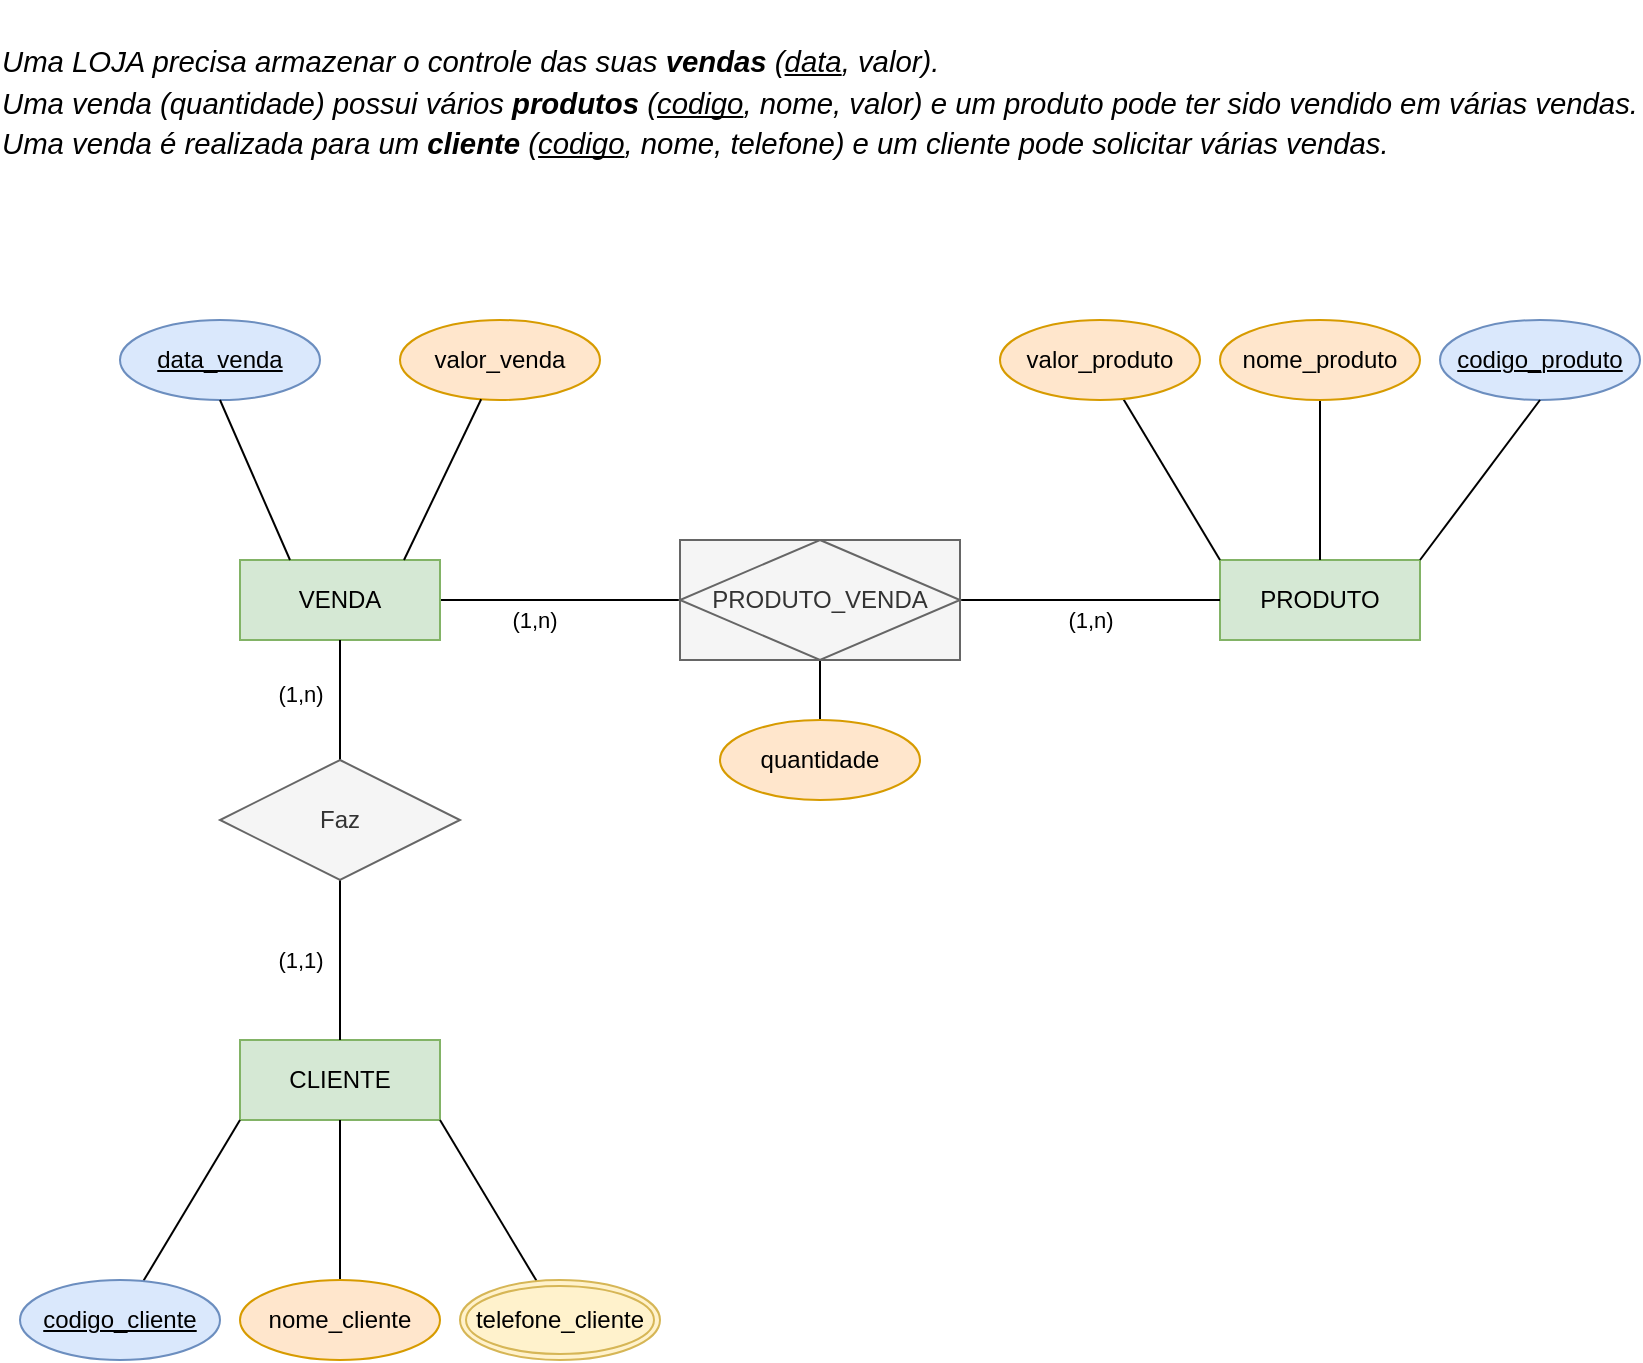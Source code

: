 <mxfile version="26.1.1">
  <diagram name="Exemplo2" id="3qcL7FlMovwDN7ftDlj3">
    <mxGraphModel dx="1509" dy="821" grid="1" gridSize="10" guides="1" tooltips="1" connect="1" arrows="1" fold="1" page="1" pageScale="1" pageWidth="827" pageHeight="1169" math="0" shadow="0">
      <root>
        <mxCell id="0" />
        <mxCell id="1" parent="0" />
        <mxCell id="CTBfK1z61wICgjDNCISH-36" value="&lt;span id=&quot;docs-internal-guid-e1e06833-7fff-f534-a1fb-dd8257490da4&quot;&gt;&lt;p style=&quot;line-height:1.38;text-align: justify;margin-top:0pt;margin-bottom:0pt;&quot; dir=&quot;ltr&quot;&gt;&lt;span style=&quot;font-size: 11pt; font-family: Arial, sans-serif; background-color: transparent; font-style: italic; font-variant-numeric: normal; font-variant-east-asian: normal; font-variant-alternates: normal; font-variant-position: normal; font-variant-emoji: normal; vertical-align: baseline; white-space-collapse: preserve;&quot;&gt;Uma LOJA precisa armazenar o controle das suas &lt;/span&gt;&lt;span style=&quot;font-size: 11pt; font-family: Arial, sans-serif; background-color: transparent; font-weight: 700; font-style: italic; font-variant-numeric: normal; font-variant-east-asian: normal; font-variant-alternates: normal; font-variant-position: normal; font-variant-emoji: normal; vertical-align: baseline; white-space-collapse: preserve;&quot;&gt;vendas &lt;/span&gt;&lt;span style=&quot;font-size: 11pt; font-family: Arial, sans-serif; background-color: transparent; font-style: italic; font-variant-numeric: normal; font-variant-east-asian: normal; font-variant-alternates: normal; font-variant-position: normal; font-variant-emoji: normal; vertical-align: baseline; white-space-collapse: preserve;&quot;&gt;(&lt;/span&gt;&lt;span style=&quot;font-size: 11pt; font-family: Arial, sans-serif; background-color: transparent; font-style: italic; font-variant-numeric: normal; font-variant-east-asian: normal; font-variant-alternates: normal; font-variant-position: normal; font-variant-emoji: normal; text-decoration-line: underline; text-decoration-skip-ink: none; vertical-align: baseline; white-space-collapse: preserve;&quot;&gt;data&lt;/span&gt;&lt;span style=&quot;font-size: 11pt; font-family: Arial, sans-serif; background-color: transparent; font-style: italic; font-variant-numeric: normal; font-variant-east-asian: normal; font-variant-alternates: normal; font-variant-position: normal; font-variant-emoji: normal; vertical-align: baseline; white-space-collapse: preserve;&quot;&gt;, valor).&lt;/span&gt;&lt;/p&gt;&lt;p style=&quot;line-height:1.38;text-align: justify;margin-top:0pt;margin-bottom:0pt;&quot; dir=&quot;ltr&quot;&gt;&lt;span style=&quot;font-size: 11pt; font-family: Arial, sans-serif; background-color: transparent; font-style: italic; font-variant-numeric: normal; font-variant-east-asian: normal; font-variant-alternates: normal; font-variant-position: normal; font-variant-emoji: normal; vertical-align: baseline; white-space-collapse: preserve;&quot;&gt;Uma venda (quantidade) possui vários &lt;/span&gt;&lt;span style=&quot;font-size: 11pt; font-family: Arial, sans-serif; background-color: transparent; font-weight: 700; font-style: italic; font-variant-numeric: normal; font-variant-east-asian: normal; font-variant-alternates: normal; font-variant-position: normal; font-variant-emoji: normal; vertical-align: baseline; white-space-collapse: preserve;&quot;&gt;produtos &lt;/span&gt;&lt;span style=&quot;font-size: 11pt; font-family: Arial, sans-serif; background-color: transparent; font-style: italic; font-variant-numeric: normal; font-variant-east-asian: normal; font-variant-alternates: normal; font-variant-position: normal; font-variant-emoji: normal; vertical-align: baseline; white-space-collapse: preserve;&quot;&gt;(&lt;/span&gt;&lt;span style=&quot;font-size: 11pt; font-family: Arial, sans-serif; background-color: transparent; font-style: italic; font-variant-numeric: normal; font-variant-east-asian: normal; font-variant-alternates: normal; font-variant-position: normal; font-variant-emoji: normal; text-decoration-line: underline; text-decoration-skip-ink: none; vertical-align: baseline; white-space-collapse: preserve;&quot;&gt;codigo&lt;/span&gt;&lt;span style=&quot;font-size: 11pt; font-family: Arial, sans-serif; background-color: transparent; font-style: italic; font-variant-numeric: normal; font-variant-east-asian: normal; font-variant-alternates: normal; font-variant-position: normal; font-variant-emoji: normal; vertical-align: baseline; white-space-collapse: preserve;&quot;&gt;, nome, valor) e um produto pode ter sido vendido em várias vendas. Uma venda é realizada para um &lt;/span&gt;&lt;span style=&quot;font-size: 11pt; font-family: Arial, sans-serif; background-color: transparent; font-weight: 700; font-style: italic; font-variant-numeric: normal; font-variant-east-asian: normal; font-variant-alternates: normal; font-variant-position: normal; font-variant-emoji: normal; vertical-align: baseline; white-space-collapse: preserve;&quot;&gt;cliente &lt;/span&gt;&lt;span style=&quot;font-size: 11pt; font-family: Arial, sans-serif; background-color: transparent; font-style: italic; font-variant-numeric: normal; font-variant-east-asian: normal; font-variant-alternates: normal; font-variant-position: normal; font-variant-emoji: normal; vertical-align: baseline; white-space-collapse: preserve;&quot;&gt;(&lt;/span&gt;&lt;span style=&quot;font-size: 11pt; font-family: Arial, sans-serif; background-color: transparent; font-style: italic; font-variant-numeric: normal; font-variant-east-asian: normal; font-variant-alternates: normal; font-variant-position: normal; font-variant-emoji: normal; text-decoration-line: underline; text-decoration-skip-ink: none; vertical-align: baseline; white-space-collapse: preserve;&quot;&gt;codigo&lt;/span&gt;&lt;span style=&quot;font-size: 11pt; font-family: Arial, sans-serif; background-color: transparent; font-style: italic; font-variant-numeric: normal; font-variant-east-asian: normal; font-variant-alternates: normal; font-variant-position: normal; font-variant-emoji: normal; vertical-align: baseline; white-space-collapse: preserve;&quot;&gt;, nome, telefone) e um cliente pode solicitar várias vendas.&lt;/span&gt;&lt;/p&gt;&lt;div&gt;&lt;span style=&quot;font-size: 11pt; font-family: Arial, sans-serif; background-color: transparent; font-style: italic; font-variant-numeric: normal; font-variant-east-asian: normal; font-variant-alternates: normal; font-variant-position: normal; font-variant-emoji: normal; vertical-align: baseline; white-space-collapse: preserve;&quot;&gt;&lt;br&gt;&lt;/span&gt;&lt;/div&gt;&lt;/span&gt;" style="text;html=1;align=center;verticalAlign=middle;whiteSpace=wrap;rounded=0;" vertex="1" parent="1">
          <mxGeometry width="820" height="120" as="geometry" />
        </mxCell>
        <mxCell id="CTBfK1z61wICgjDNCISH-39" value="CLIENTE" style="whiteSpace=wrap;html=1;align=center;fillColor=#d5e8d4;strokeColor=#82b366;" vertex="1" parent="1">
          <mxGeometry x="120" y="520" width="100" height="40" as="geometry" />
        </mxCell>
        <mxCell id="CTBfK1z61wICgjDNCISH-75" style="rounded=0;orthogonalLoop=1;jettySize=auto;html=1;entryX=0;entryY=0.5;entryDx=0;entryDy=0;endArrow=none;startFill=0;" edge="1" parent="1" source="CTBfK1z61wICgjDNCISH-40" target="CTBfK1z61wICgjDNCISH-74">
          <mxGeometry relative="1" as="geometry" />
        </mxCell>
        <mxCell id="CTBfK1z61wICgjDNCISH-77" value="(1,n)" style="edgeLabel;html=1;align=center;verticalAlign=middle;resizable=0;points=[];" vertex="1" connectable="0" parent="CTBfK1z61wICgjDNCISH-75">
          <mxGeometry x="-0.218" relative="1" as="geometry">
            <mxPoint y="10" as="offset" />
          </mxGeometry>
        </mxCell>
        <mxCell id="CTBfK1z61wICgjDNCISH-40" value="VENDA" style="whiteSpace=wrap;html=1;align=center;fillColor=#d5e8d4;strokeColor=#82b366;" vertex="1" parent="1">
          <mxGeometry x="120" y="280" width="100" height="40" as="geometry" />
        </mxCell>
        <mxCell id="CTBfK1z61wICgjDNCISH-41" value="PRODUTO" style="whiteSpace=wrap;html=1;align=center;fillColor=#d5e8d4;strokeColor=#82b366;" vertex="1" parent="1">
          <mxGeometry x="610" y="280" width="100" height="40" as="geometry" />
        </mxCell>
        <mxCell id="CTBfK1z61wICgjDNCISH-45" value="data_venda" style="ellipse;whiteSpace=wrap;html=1;align=center;fontStyle=4;fillColor=#dae8fc;strokeColor=#6c8ebf;" vertex="1" parent="1">
          <mxGeometry x="60" y="160" width="100" height="40" as="geometry" />
        </mxCell>
        <mxCell id="CTBfK1z61wICgjDNCISH-56" style="rounded=0;orthogonalLoop=1;jettySize=auto;html=1;entryX=0;entryY=1;entryDx=0;entryDy=0;endArrow=none;startFill=0;" edge="1" parent="1" source="CTBfK1z61wICgjDNCISH-47" target="CTBfK1z61wICgjDNCISH-39">
          <mxGeometry relative="1" as="geometry" />
        </mxCell>
        <mxCell id="CTBfK1z61wICgjDNCISH-47" value="codigo_cliente" style="ellipse;whiteSpace=wrap;html=1;align=center;fontStyle=4;fillColor=#dae8fc;strokeColor=#6c8ebf;" vertex="1" parent="1">
          <mxGeometry x="10" y="640" width="100" height="40" as="geometry" />
        </mxCell>
        <mxCell id="CTBfK1z61wICgjDNCISH-48" value="codigo_produto" style="ellipse;whiteSpace=wrap;html=1;align=center;fontStyle=4;fillColor=#dae8fc;strokeColor=#6c8ebf;" vertex="1" parent="1">
          <mxGeometry x="720" y="160" width="100" height="40" as="geometry" />
        </mxCell>
        <mxCell id="CTBfK1z61wICgjDNCISH-51" value="" style="endArrow=none;html=1;rounded=0;exitX=0.25;exitY=0;exitDx=0;exitDy=0;entryX=0.5;entryY=1;entryDx=0;entryDy=0;" edge="1" parent="1" source="CTBfK1z61wICgjDNCISH-40" target="CTBfK1z61wICgjDNCISH-45">
          <mxGeometry relative="1" as="geometry">
            <mxPoint x="385" y="390" as="sourcePoint" />
            <mxPoint x="485" y="340" as="targetPoint" />
          </mxGeometry>
        </mxCell>
        <mxCell id="CTBfK1z61wICgjDNCISH-52" value="" style="endArrow=none;html=1;rounded=0;entryX=1;entryY=0;entryDx=0;entryDy=0;exitX=0.5;exitY=1;exitDx=0;exitDy=0;" edge="1" parent="1" source="CTBfK1z61wICgjDNCISH-48" target="CTBfK1z61wICgjDNCISH-41">
          <mxGeometry relative="1" as="geometry">
            <mxPoint x="330" y="340" as="sourcePoint" />
            <mxPoint x="490" y="340" as="targetPoint" />
          </mxGeometry>
        </mxCell>
        <mxCell id="CTBfK1z61wICgjDNCISH-57" style="rounded=0;orthogonalLoop=1;jettySize=auto;html=1;endArrow=none;startFill=0;" edge="1" parent="1" source="CTBfK1z61wICgjDNCISH-53" target="CTBfK1z61wICgjDNCISH-39">
          <mxGeometry relative="1" as="geometry" />
        </mxCell>
        <mxCell id="CTBfK1z61wICgjDNCISH-53" value="nome_cliente" style="ellipse;whiteSpace=wrap;html=1;align=center;fillColor=#ffe6cc;strokeColor=#d79b00;" vertex="1" parent="1">
          <mxGeometry x="120" y="640" width="100" height="40" as="geometry" />
        </mxCell>
        <mxCell id="CTBfK1z61wICgjDNCISH-58" style="rounded=0;orthogonalLoop=1;jettySize=auto;html=1;entryX=1;entryY=1;entryDx=0;entryDy=0;endArrow=none;startFill=0;" edge="1" parent="1" source="CTBfK1z61wICgjDNCISH-54" target="CTBfK1z61wICgjDNCISH-39">
          <mxGeometry relative="1" as="geometry">
            <mxPoint x="290" y="560" as="targetPoint" />
          </mxGeometry>
        </mxCell>
        <mxCell id="CTBfK1z61wICgjDNCISH-54" value="telefone_cliente" style="ellipse;shape=doubleEllipse;margin=3;whiteSpace=wrap;html=1;align=center;fillColor=#fff2cc;strokeColor=#d6b656;" vertex="1" parent="1">
          <mxGeometry x="230" y="640" width="100" height="40" as="geometry" />
        </mxCell>
        <mxCell id="CTBfK1z61wICgjDNCISH-59" value="valor_venda" style="ellipse;whiteSpace=wrap;html=1;align=center;fillColor=#ffe6cc;strokeColor=#d79b00;" vertex="1" parent="1">
          <mxGeometry x="200" y="160" width="100" height="40" as="geometry" />
        </mxCell>
        <mxCell id="CTBfK1z61wICgjDNCISH-64" style="rounded=0;orthogonalLoop=1;jettySize=auto;html=1;entryX=0.5;entryY=0;entryDx=0;entryDy=0;endArrow=none;startFill=0;" edge="1" parent="1" source="CTBfK1z61wICgjDNCISH-60" target="CTBfK1z61wICgjDNCISH-41">
          <mxGeometry relative="1" as="geometry" />
        </mxCell>
        <mxCell id="CTBfK1z61wICgjDNCISH-60" value="nome_produto" style="ellipse;whiteSpace=wrap;html=1;align=center;fillColor=#ffe6cc;strokeColor=#d79b00;" vertex="1" parent="1">
          <mxGeometry x="610" y="160" width="100" height="40" as="geometry" />
        </mxCell>
        <mxCell id="CTBfK1z61wICgjDNCISH-63" style="rounded=0;orthogonalLoop=1;jettySize=auto;html=1;entryX=0;entryY=0;entryDx=0;entryDy=0;endArrow=none;startFill=0;" edge="1" parent="1" source="CTBfK1z61wICgjDNCISH-61" target="CTBfK1z61wICgjDNCISH-41">
          <mxGeometry relative="1" as="geometry" />
        </mxCell>
        <mxCell id="CTBfK1z61wICgjDNCISH-61" value="valor_produto" style="ellipse;whiteSpace=wrap;html=1;align=center;fillColor=#ffe6cc;strokeColor=#d79b00;" vertex="1" parent="1">
          <mxGeometry x="500" y="160" width="100" height="40" as="geometry" />
        </mxCell>
        <mxCell id="CTBfK1z61wICgjDNCISH-65" style="rounded=0;orthogonalLoop=1;jettySize=auto;html=1;entryX=0.82;entryY=0;entryDx=0;entryDy=0;endArrow=none;startFill=0;entryPerimeter=0;" edge="1" parent="1" source="CTBfK1z61wICgjDNCISH-59" target="CTBfK1z61wICgjDNCISH-40">
          <mxGeometry relative="1" as="geometry" />
        </mxCell>
        <mxCell id="CTBfK1z61wICgjDNCISH-67" style="rounded=0;orthogonalLoop=1;jettySize=auto;html=1;entryX=0.5;entryY=1;entryDx=0;entryDy=0;endArrow=none;startFill=0;" edge="1" parent="1" source="CTBfK1z61wICgjDNCISH-66" target="CTBfK1z61wICgjDNCISH-40">
          <mxGeometry relative="1" as="geometry" />
        </mxCell>
        <mxCell id="CTBfK1z61wICgjDNCISH-71" value="(1,n)" style="edgeLabel;html=1;align=center;verticalAlign=middle;resizable=0;points=[];" vertex="1" connectable="0" parent="CTBfK1z61wICgjDNCISH-67">
          <mxGeometry x="0.1" y="-1" relative="1" as="geometry">
            <mxPoint x="-21" as="offset" />
          </mxGeometry>
        </mxCell>
        <mxCell id="CTBfK1z61wICgjDNCISH-68" style="rounded=0;orthogonalLoop=1;jettySize=auto;html=1;endArrow=none;startFill=0;" edge="1" parent="1" source="CTBfK1z61wICgjDNCISH-66" target="CTBfK1z61wICgjDNCISH-39">
          <mxGeometry relative="1" as="geometry" />
        </mxCell>
        <mxCell id="CTBfK1z61wICgjDNCISH-69" value="(1,1)" style="edgeLabel;html=1;align=center;verticalAlign=middle;resizable=0;points=[];" vertex="1" connectable="0" parent="CTBfK1z61wICgjDNCISH-68">
          <mxGeometry x="0.5" relative="1" as="geometry">
            <mxPoint x="-20" y="-20" as="offset" />
          </mxGeometry>
        </mxCell>
        <mxCell id="CTBfK1z61wICgjDNCISH-66" value="Faz" style="shape=rhombus;perimeter=rhombusPerimeter;whiteSpace=wrap;html=1;align=center;fillColor=#f5f5f5;fontColor=#333333;strokeColor=#666666;" vertex="1" parent="1">
          <mxGeometry x="110" y="380" width="120" height="60" as="geometry" />
        </mxCell>
        <mxCell id="CTBfK1z61wICgjDNCISH-76" style="rounded=0;orthogonalLoop=1;jettySize=auto;html=1;entryX=0;entryY=0.5;entryDx=0;entryDy=0;endArrow=none;startFill=0;" edge="1" parent="1" source="CTBfK1z61wICgjDNCISH-74" target="CTBfK1z61wICgjDNCISH-41">
          <mxGeometry relative="1" as="geometry" />
        </mxCell>
        <mxCell id="CTBfK1z61wICgjDNCISH-78" value="(1,n)" style="edgeLabel;html=1;align=center;verticalAlign=middle;resizable=0;points=[];" vertex="1" connectable="0" parent="CTBfK1z61wICgjDNCISH-76">
          <mxGeometry x="0.003" y="-1" relative="1" as="geometry">
            <mxPoint y="9" as="offset" />
          </mxGeometry>
        </mxCell>
        <mxCell id="CTBfK1z61wICgjDNCISH-80" style="rounded=0;orthogonalLoop=1;jettySize=auto;html=1;entryX=0.5;entryY=0;entryDx=0;entryDy=0;endArrow=none;startFill=0;" edge="1" parent="1" source="CTBfK1z61wICgjDNCISH-74" target="CTBfK1z61wICgjDNCISH-79">
          <mxGeometry relative="1" as="geometry" />
        </mxCell>
        <mxCell id="CTBfK1z61wICgjDNCISH-74" value="PRODUTO_VENDA" style="shape=associativeEntity;whiteSpace=wrap;html=1;align=center;fillColor=#f5f5f5;fontColor=#333333;strokeColor=#666666;" vertex="1" parent="1">
          <mxGeometry x="340" y="270" width="140" height="60" as="geometry" />
        </mxCell>
        <mxCell id="CTBfK1z61wICgjDNCISH-79" value="quantidade" style="ellipse;whiteSpace=wrap;html=1;align=center;fillColor=#ffe6cc;strokeColor=#d79b00;" vertex="1" parent="1">
          <mxGeometry x="360" y="360" width="100" height="40" as="geometry" />
        </mxCell>
      </root>
    </mxGraphModel>
  </diagram>
</mxfile>

